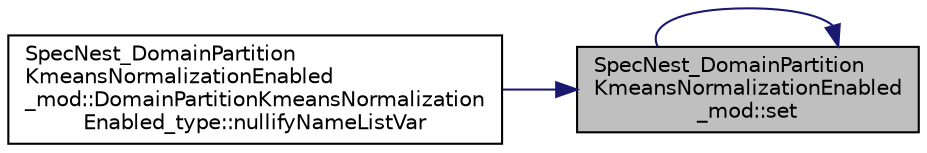 digraph "SpecNest_DomainPartitionKmeansNormalizationEnabled_mod::set"
{
 // LATEX_PDF_SIZE
  edge [fontname="Helvetica",fontsize="10",labelfontname="Helvetica",labelfontsize="10"];
  node [fontname="Helvetica",fontsize="10",shape=record];
  rankdir="RL";
  Node1 [label="SpecNest_DomainPartition\lKmeansNormalizationEnabled\l_mod::set",height=0.2,width=0.4,color="black", fillcolor="grey75", style="filled", fontcolor="black",tooltip=" "];
  Node1 -> Node2 [dir="back",color="midnightblue",fontsize="10",style="solid",fontname="Helvetica"];
  Node2 [label="SpecNest_DomainPartition\lKmeansNormalizationEnabled\l_mod::DomainPartitionKmeansNormalization\lEnabled_type::nullifyNameListVar",height=0.2,width=0.4,color="black", fillcolor="white", style="filled",URL="$structSpecNest__DomainPartitionKmeansNormalizationEnabled__mod_1_1DomainPartitionKmeansNormalizationEnabled__type.html#afa32fce505c4d5461e761c6eb853452e",tooltip=" "];
  Node1 -> Node1 [dir="back",color="midnightblue",fontsize="10",style="solid",fontname="Helvetica"];
}
